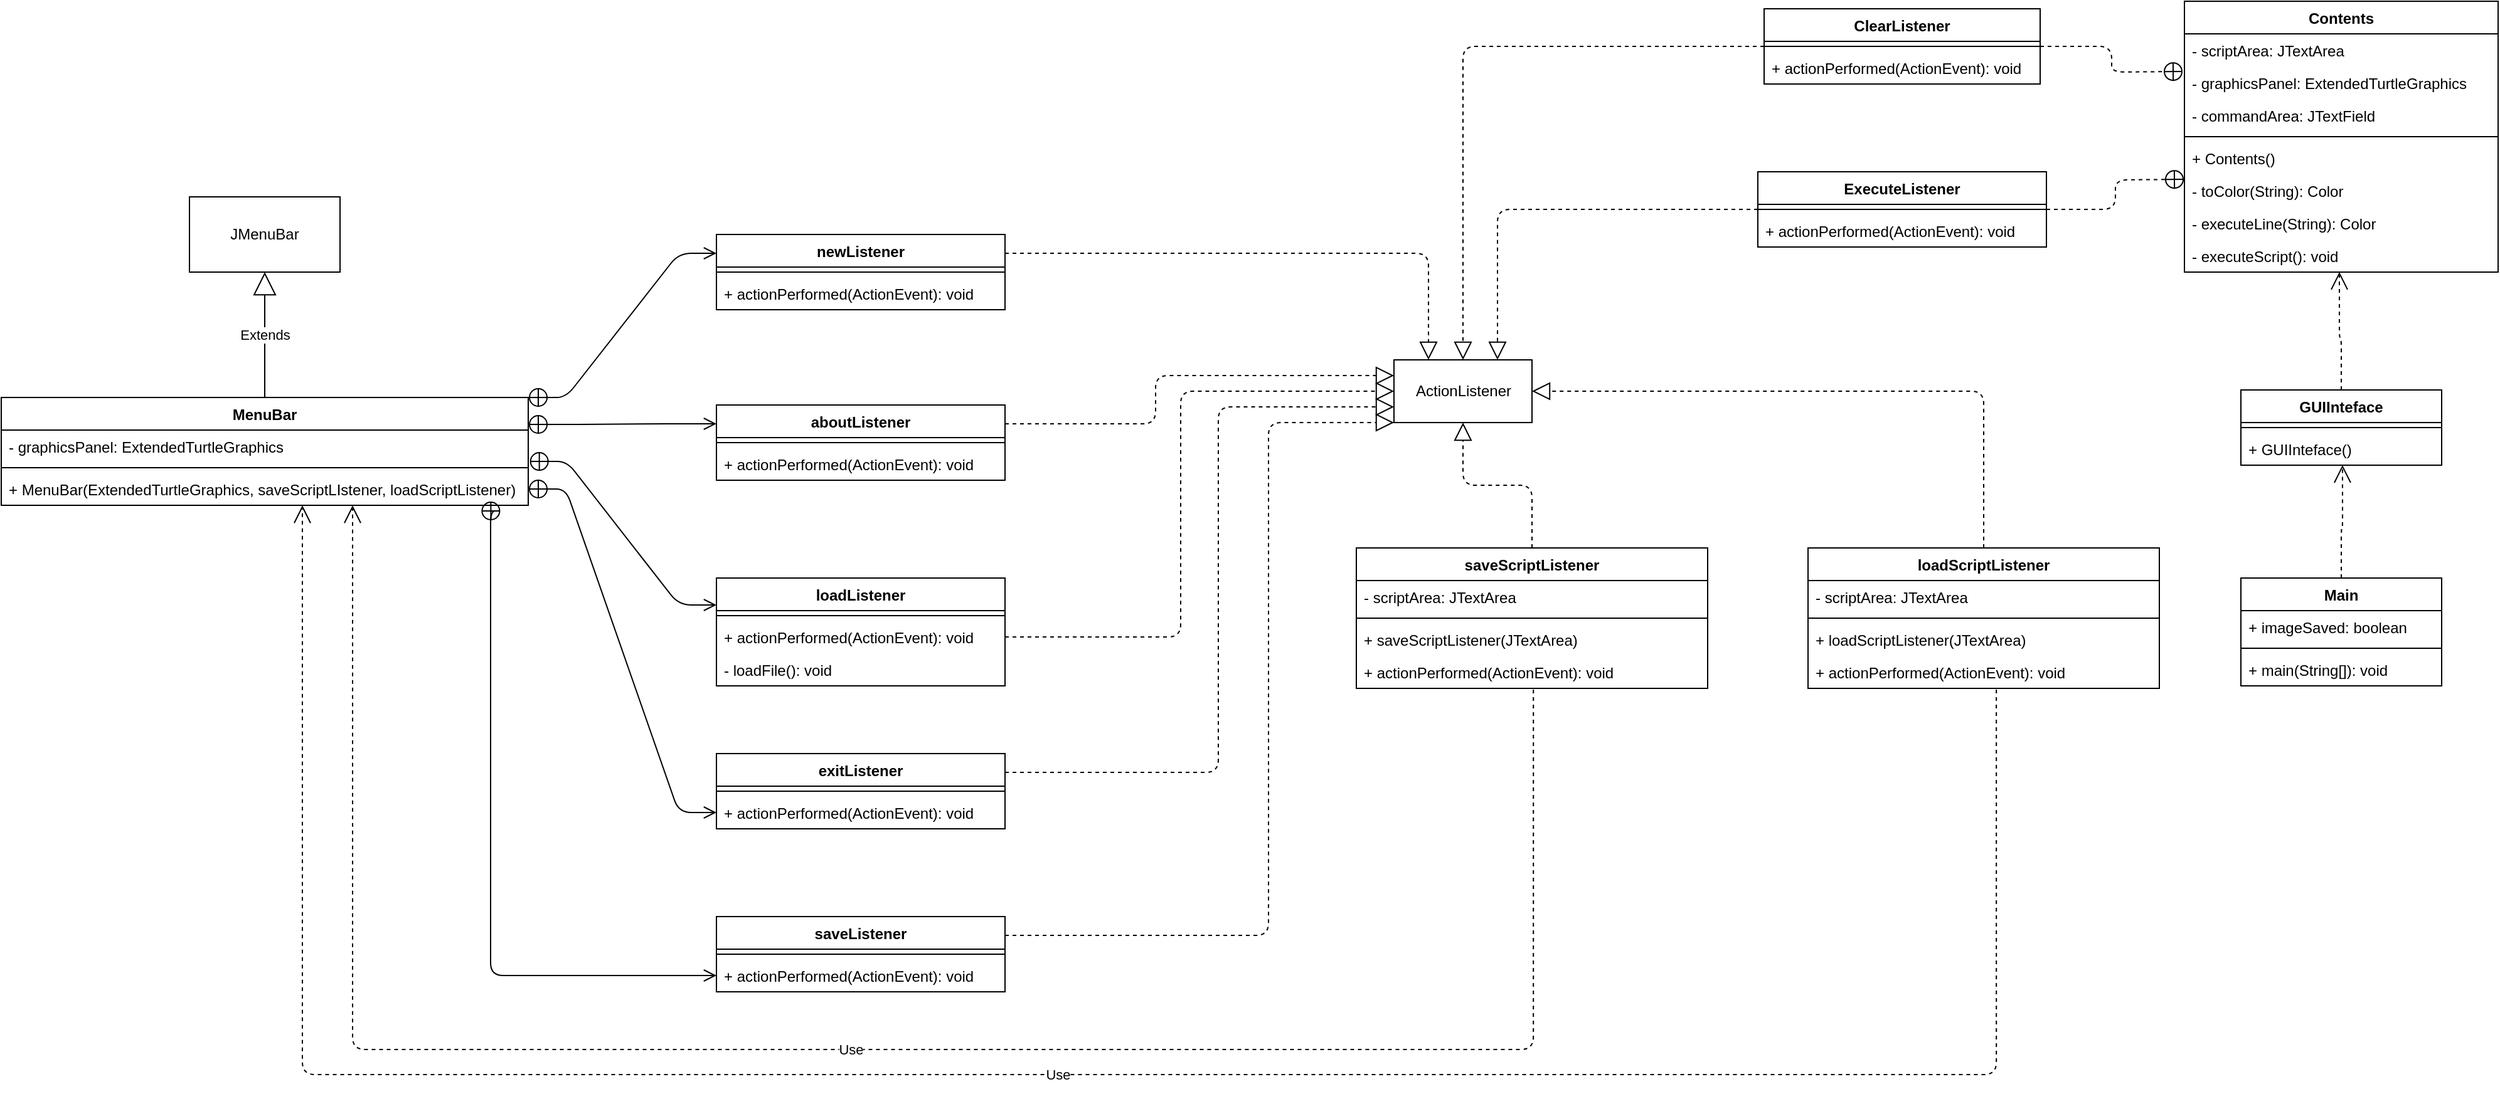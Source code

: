 <mxfile version="13.0.5" type="github"><diagram id="C5RBs43oDa-KdzZeNtuy" name="Page-1"><mxGraphModel dx="3332" dy="907" grid="1" gridSize="10" guides="1" tooltips="1" connect="1" arrows="1" fold="1" page="1" pageScale="1" pageWidth="827" pageHeight="1169" math="0" shadow="0"><root><mxCell id="WIyWlLk6GJQsqaUBKTNV-0"/><mxCell id="WIyWlLk6GJQsqaUBKTNV-1" parent="WIyWlLk6GJQsqaUBKTNV-0"/><mxCell id="8tOuhUFUmtb5le97mj-B-75" style="edgeStyle=orthogonalEdgeStyle;rounded=1;orthogonalLoop=1;jettySize=auto;html=1;exitX=1;exitY=0.25;exitDx=0;exitDy=0;entryX=0.25;entryY=0;entryDx=0;entryDy=0;dashed=1;endArrow=block;endFill=0;endSize=12;" parent="WIyWlLk6GJQsqaUBKTNV-1" source="8tOuhUFUmtb5le97mj-B-15" target="3CG09O5BTPjAjFMpl6pU-7" edge="1"><mxGeometry relative="1" as="geometry"/></mxCell><mxCell id="8tOuhUFUmtb5le97mj-B-76" style="edgeStyle=orthogonalEdgeStyle;rounded=1;orthogonalLoop=1;jettySize=auto;html=1;exitX=1;exitY=0.25;exitDx=0;exitDy=0;entryX=0;entryY=0.25;entryDx=0;entryDy=0;dashed=1;endArrow=block;endFill=0;endSize=12;" parent="WIyWlLk6GJQsqaUBKTNV-1" source="8tOuhUFUmtb5le97mj-B-21" target="3CG09O5BTPjAjFMpl6pU-7" edge="1"><mxGeometry relative="1" as="geometry"><Array as="points"><mxPoint x="-360" y="507"/><mxPoint x="-360" y="469"/></Array></mxGeometry></mxCell><mxCell id="8tOuhUFUmtb5le97mj-B-78" style="edgeStyle=orthogonalEdgeStyle;rounded=1;orthogonalLoop=1;jettySize=auto;html=1;exitX=1;exitY=0.25;exitDx=0;exitDy=0;entryX=0;entryY=0.75;entryDx=0;entryDy=0;dashed=1;endArrow=block;endFill=0;endSize=12;" parent="WIyWlLk6GJQsqaUBKTNV-1" source="8tOuhUFUmtb5le97mj-B-27" target="3CG09O5BTPjAjFMpl6pU-7" edge="1"><mxGeometry relative="1" as="geometry"><Array as="points"><mxPoint x="-310" y="785"/><mxPoint x="-310" y="494"/></Array></mxGeometry></mxCell><mxCell id="8tOuhUFUmtb5le97mj-B-80" style="edgeStyle=orthogonalEdgeStyle;rounded=1;orthogonalLoop=1;jettySize=auto;html=1;exitX=1;exitY=0.25;exitDx=0;exitDy=0;entryX=0;entryY=1;entryDx=0;entryDy=0;dashed=1;endArrow=block;endFill=0;endSize=12;" parent="WIyWlLk6GJQsqaUBKTNV-1" source="8tOuhUFUmtb5le97mj-B-32" target="3CG09O5BTPjAjFMpl6pU-7" edge="1"><mxGeometry relative="1" as="geometry"><Array as="points"><mxPoint x="-270" y="915"/><mxPoint x="-270" y="506"/></Array></mxGeometry></mxCell><mxCell id="5SYZePL-gJ5lU4AXQO60-35" style="edgeStyle=orthogonalEdgeStyle;rounded=1;orthogonalLoop=1;jettySize=auto;html=1;exitX=0;exitY=0.5;exitDx=0;exitDy=0;entryX=0.5;entryY=0;entryDx=0;entryDy=0;endArrow=block;endFill=0;endSize=12;dashed=1;" parent="WIyWlLk6GJQsqaUBKTNV-1" source="5SYZePL-gJ5lU4AXQO60-6" target="3CG09O5BTPjAjFMpl6pU-7" edge="1"><mxGeometry relative="1" as="geometry"/></mxCell><mxCell id="3CG09O5BTPjAjFMpl6pU-7" value="ActionListener" style="html=1;" parent="WIyWlLk6GJQsqaUBKTNV-1" vertex="1"><mxGeometry x="-170" y="456" width="110" height="50" as="geometry"/></mxCell><mxCell id="8tOuhUFUmtb5le97mj-B-45" value="" style="endArrow=open;startArrow=circlePlus;endFill=0;startFill=0;endSize=8;html=1;exitX=1;exitY=0;exitDx=0;exitDy=0;entryX=0;entryY=0.25;entryDx=0;entryDy=0;rounded=1;edgeStyle=entityRelationEdgeStyle;" parent="WIyWlLk6GJQsqaUBKTNV-1" source="8tOuhUFUmtb5le97mj-B-11" target="8tOuhUFUmtb5le97mj-B-15" edge="1"><mxGeometry width="160" relative="1" as="geometry"><mxPoint x="-770" y="506" as="sourcePoint"/><mxPoint x="-780" y="726" as="targetPoint"/></mxGeometry></mxCell><mxCell id="8tOuhUFUmtb5le97mj-B-47" value="" style="endArrow=open;startArrow=circlePlus;endFill=0;startFill=0;endSize=8;html=1;exitX=1;exitY=0.25;exitDx=0;exitDy=0;entryX=0;entryY=0.25;entryDx=0;entryDy=0;rounded=1;edgeStyle=entityRelationEdgeStyle;" parent="WIyWlLk6GJQsqaUBKTNV-1" source="8tOuhUFUmtb5le97mj-B-11" target="8tOuhUFUmtb5le97mj-B-21" edge="1"><mxGeometry width="160" relative="1" as="geometry"><mxPoint x="-1240" y="716" as="sourcePoint"/><mxPoint x="-1080" y="716" as="targetPoint"/></mxGeometry></mxCell><mxCell id="8tOuhUFUmtb5le97mj-B-48" value="" style="endArrow=open;startArrow=circlePlus;endFill=0;startFill=0;endSize=8;html=1;exitX=1.002;exitY=-0.038;exitDx=0;exitDy=0;exitPerimeter=0;entryX=0;entryY=0.25;entryDx=0;entryDy=0;rounded=1;edgeStyle=entityRelationEdgeStyle;" parent="WIyWlLk6GJQsqaUBKTNV-1" target="8tOuhUFUmtb5le97mj-B-24" edge="1"><mxGeometry width="160" relative="1" as="geometry"><mxPoint x="-859.16" y="537.012" as="sourcePoint"/><mxPoint x="-1040" y="796" as="targetPoint"/></mxGeometry></mxCell><mxCell id="8tOuhUFUmtb5le97mj-B-59" value="" style="endArrow=block;dashed=1;endFill=0;endSize=12;html=1;exitX=0.5;exitY=0;exitDx=0;exitDy=0;entryX=1;entryY=0.5;entryDx=0;entryDy=0;edgeStyle=orthogonalEdgeStyle;" parent="WIyWlLk6GJQsqaUBKTNV-1" source="8tOuhUFUmtb5le97mj-B-4" target="3CG09O5BTPjAjFMpl6pU-7" edge="1"><mxGeometry width="160" relative="1" as="geometry"><mxPoint x="250" y="496" as="sourcePoint"/><mxPoint x="90" y="496" as="targetPoint"/></mxGeometry></mxCell><mxCell id="8tOuhUFUmtb5le97mj-B-61" value="" style="endArrow=block;dashed=1;endFill=0;endSize=12;html=1;exitX=0.5;exitY=0;exitDx=0;exitDy=0;entryX=0.5;entryY=1;entryDx=0;entryDy=0;edgeStyle=orthogonalEdgeStyle;" parent="WIyWlLk6GJQsqaUBKTNV-1" source="3CG09O5BTPjAjFMpl6pU-0" target="3CG09O5BTPjAjFMpl6pU-7" edge="1"><mxGeometry width="160" relative="1" as="geometry"><mxPoint x="-30" y="566" as="sourcePoint"/><mxPoint x="-190" y="566" as="targetPoint"/></mxGeometry></mxCell><mxCell id="8tOuhUFUmtb5le97mj-B-81" value="Use" style="endArrow=open;endSize=12;dashed=1;html=1;exitX=0.504;exitY=1.038;exitDx=0;exitDy=0;exitPerimeter=0;edgeStyle=orthogonalEdgeStyle;" parent="WIyWlLk6GJQsqaUBKTNV-1" source="3CG09O5BTPjAjFMpl6pU-6" target="8tOuhUFUmtb5le97mj-B-14" edge="1"><mxGeometry width="160" relative="1" as="geometry"><mxPoint x="-1000" y="776" as="sourcePoint"/><mxPoint x="-1160" y="776" as="targetPoint"/><Array as="points"><mxPoint x="-59" y="1006"/><mxPoint x="-1000" y="1006"/></Array></mxGeometry></mxCell><mxCell id="8tOuhUFUmtb5le97mj-B-82" value="Use" style="endArrow=open;endSize=12;dashed=1;html=1;exitX=0.536;exitY=1.038;exitDx=0;exitDy=0;exitPerimeter=0;edgeStyle=orthogonalEdgeStyle;" parent="WIyWlLk6GJQsqaUBKTNV-1" source="8tOuhUFUmtb5le97mj-B-8" target="8tOuhUFUmtb5le97mj-B-14" edge="1"><mxGeometry width="160" relative="1" as="geometry"><mxPoint x="260" y="776" as="sourcePoint"/><mxPoint x="-1110" y="626" as="targetPoint"/><Array as="points"><mxPoint x="310" y="1026"/><mxPoint x="-1040" y="1026"/></Array></mxGeometry></mxCell><mxCell id="8tOuhUFUmtb5le97mj-B-77" style="edgeStyle=orthogonalEdgeStyle;rounded=1;orthogonalLoop=1;jettySize=auto;html=1;exitX=1;exitY=0.5;exitDx=0;exitDy=0;entryX=0;entryY=0.5;entryDx=0;entryDy=0;dashed=1;endArrow=block;endFill=0;endSize=12;" parent="WIyWlLk6GJQsqaUBKTNV-1" source="8tOuhUFUmtb5le97mj-B-26" target="3CG09O5BTPjAjFMpl6pU-7" edge="1"><mxGeometry relative="1" as="geometry"><Array as="points"><mxPoint x="-340" y="677"/><mxPoint x="-340" y="481"/></Array></mxGeometry></mxCell><mxCell id="5SYZePL-gJ5lU4AXQO60-1" value="JMenuBar" style="rounded=0;whiteSpace=wrap;html=1;" parent="WIyWlLk6GJQsqaUBKTNV-1" vertex="1"><mxGeometry x="-1130" y="326" width="120" height="60" as="geometry"/></mxCell><mxCell id="5SYZePL-gJ5lU4AXQO60-5" value="Extends" style="endArrow=block;endSize=16;endFill=0;html=1;exitX=0.5;exitY=0;exitDx=0;exitDy=0;entryX=0.5;entryY=1;entryDx=0;entryDy=0;" parent="WIyWlLk6GJQsqaUBKTNV-1" source="8tOuhUFUmtb5le97mj-B-11" target="5SYZePL-gJ5lU4AXQO60-1" edge="1"><mxGeometry width="160" relative="1" as="geometry"><mxPoint x="-1090" y="446" as="sourcePoint"/><mxPoint x="-930" y="446" as="targetPoint"/></mxGeometry></mxCell><mxCell id="5SYZePL-gJ5lU4AXQO60-36" style="edgeStyle=orthogonalEdgeStyle;rounded=1;orthogonalLoop=1;jettySize=auto;html=1;entryX=0.75;entryY=0;entryDx=0;entryDy=0;dashed=1;endArrow=block;endFill=0;endSize=12;" parent="WIyWlLk6GJQsqaUBKTNV-1" source="5SYZePL-gJ5lU4AXQO60-22" target="3CG09O5BTPjAjFMpl6pU-7" edge="1"><mxGeometry relative="1" as="geometry"/></mxCell><mxCell id="5SYZePL-gJ5lU4AXQO60-39" style="edgeStyle=orthogonalEdgeStyle;rounded=1;orthogonalLoop=1;jettySize=auto;html=1;dashed=1;endArrow=circlePlus;endFill=0;endSize=6;" parent="WIyWlLk6GJQsqaUBKTNV-1" source="5SYZePL-gJ5lU4AXQO60-22" edge="1"><mxGeometry relative="1" as="geometry"><mxPoint x="460" y="312" as="targetPoint"/></mxGeometry></mxCell><mxCell id="5SYZePL-gJ5lU4AXQO60-38" style="edgeStyle=orthogonalEdgeStyle;rounded=1;orthogonalLoop=1;jettySize=auto;html=1;dashed=1;endArrow=circlePlus;endFill=0;endSize=6;" parent="WIyWlLk6GJQsqaUBKTNV-1" source="5SYZePL-gJ5lU4AXQO60-6" edge="1"><mxGeometry relative="1" as="geometry"><mxPoint x="459" y="226" as="targetPoint"/></mxGeometry></mxCell><mxCell id="8tOuhUFUmtb5le97mj-B-15" value="newListener" style="swimlane;fontStyle=1;align=center;verticalAlign=top;childLayout=stackLayout;horizontal=1;startSize=26;horizontalStack=0;resizeParent=1;resizeParentMax=0;resizeLast=0;collapsible=1;marginBottom=0;" parent="WIyWlLk6GJQsqaUBKTNV-1" vertex="1"><mxGeometry x="-710" y="356" width="230" height="60" as="geometry"/></mxCell><mxCell id="8tOuhUFUmtb5le97mj-B-17" value="" style="line;strokeWidth=1;fillColor=none;align=left;verticalAlign=middle;spacingTop=-1;spacingLeft=3;spacingRight=3;rotatable=0;labelPosition=right;points=[];portConstraint=eastwest;" parent="8tOuhUFUmtb5le97mj-B-15" vertex="1"><mxGeometry y="26" width="230" height="8" as="geometry"/></mxCell><mxCell id="8tOuhUFUmtb5le97mj-B-18" value="+ actionPerformed(ActionEvent): void" style="text;strokeColor=none;fillColor=none;align=left;verticalAlign=top;spacingLeft=4;spacingRight=4;overflow=hidden;rotatable=0;points=[[0,0.5],[1,0.5]];portConstraint=eastwest;" parent="8tOuhUFUmtb5le97mj-B-15" vertex="1"><mxGeometry y="34" width="230" height="26" as="geometry"/></mxCell><mxCell id="8tOuhUFUmtb5le97mj-B-21" value="aboutListener" style="swimlane;fontStyle=1;align=center;verticalAlign=top;childLayout=stackLayout;horizontal=1;startSize=26;horizontalStack=0;resizeParent=1;resizeParentMax=0;resizeLast=0;collapsible=1;marginBottom=0;" parent="WIyWlLk6GJQsqaUBKTNV-1" vertex="1"><mxGeometry x="-710" y="492" width="230" height="60" as="geometry"/></mxCell><mxCell id="8tOuhUFUmtb5le97mj-B-22" value="" style="line;strokeWidth=1;fillColor=none;align=left;verticalAlign=middle;spacingTop=-1;spacingLeft=3;spacingRight=3;rotatable=0;labelPosition=right;points=[];portConstraint=eastwest;" parent="8tOuhUFUmtb5le97mj-B-21" vertex="1"><mxGeometry y="26" width="230" height="8" as="geometry"/></mxCell><mxCell id="8tOuhUFUmtb5le97mj-B-23" value="+ actionPerformed(ActionEvent): void" style="text;strokeColor=none;fillColor=none;align=left;verticalAlign=top;spacingLeft=4;spacingRight=4;overflow=hidden;rotatable=0;points=[[0,0.5],[1,0.5]];portConstraint=eastwest;" parent="8tOuhUFUmtb5le97mj-B-21" vertex="1"><mxGeometry y="34" width="230" height="26" as="geometry"/></mxCell><mxCell id="8tOuhUFUmtb5le97mj-B-24" value="loadListener" style="swimlane;fontStyle=1;align=center;verticalAlign=top;childLayout=stackLayout;horizontal=1;startSize=26;horizontalStack=0;resizeParent=1;resizeParentMax=0;resizeLast=0;collapsible=1;marginBottom=0;" parent="WIyWlLk6GJQsqaUBKTNV-1" vertex="1"><mxGeometry x="-710" y="630" width="230" height="86" as="geometry"/></mxCell><mxCell id="8tOuhUFUmtb5le97mj-B-25" value="" style="line;strokeWidth=1;fillColor=none;align=left;verticalAlign=middle;spacingTop=-1;spacingLeft=3;spacingRight=3;rotatable=0;labelPosition=right;points=[];portConstraint=eastwest;" parent="8tOuhUFUmtb5le97mj-B-24" vertex="1"><mxGeometry y="26" width="230" height="8" as="geometry"/></mxCell><mxCell id="8tOuhUFUmtb5le97mj-B-26" value="+ actionPerformed(ActionEvent): void" style="text;strokeColor=none;fillColor=none;align=left;verticalAlign=top;spacingLeft=4;spacingRight=4;overflow=hidden;rotatable=0;points=[[0,0.5],[1,0.5]];portConstraint=eastwest;" parent="8tOuhUFUmtb5le97mj-B-24" vertex="1"><mxGeometry y="34" width="230" height="26" as="geometry"/></mxCell><mxCell id="8tOuhUFUmtb5le97mj-B-46" value="- loadFile(): void" style="text;strokeColor=none;fillColor=none;align=left;verticalAlign=top;spacingLeft=4;spacingRight=4;overflow=hidden;rotatable=0;points=[[0,0.5],[1,0.5]];portConstraint=eastwest;" parent="8tOuhUFUmtb5le97mj-B-24" vertex="1"><mxGeometry y="60" width="230" height="26" as="geometry"/></mxCell><mxCell id="8tOuhUFUmtb5le97mj-B-27" value="exitListener" style="swimlane;fontStyle=1;align=center;verticalAlign=top;childLayout=stackLayout;horizontal=1;startSize=26;horizontalStack=0;resizeParent=1;resizeParentMax=0;resizeLast=0;collapsible=1;marginBottom=0;" parent="WIyWlLk6GJQsqaUBKTNV-1" vertex="1"><mxGeometry x="-710" y="770" width="230" height="60" as="geometry"/></mxCell><mxCell id="8tOuhUFUmtb5le97mj-B-28" value="" style="line;strokeWidth=1;fillColor=none;align=left;verticalAlign=middle;spacingTop=-1;spacingLeft=3;spacingRight=3;rotatable=0;labelPosition=right;points=[];portConstraint=eastwest;" parent="8tOuhUFUmtb5le97mj-B-27" vertex="1"><mxGeometry y="26" width="230" height="8" as="geometry"/></mxCell><mxCell id="8tOuhUFUmtb5le97mj-B-29" value="+ actionPerformed(ActionEvent): void" style="text;strokeColor=none;fillColor=none;align=left;verticalAlign=top;spacingLeft=4;spacingRight=4;overflow=hidden;rotatable=0;points=[[0,0.5],[1,0.5]];portConstraint=eastwest;" parent="8tOuhUFUmtb5le97mj-B-27" vertex="1"><mxGeometry y="34" width="230" height="26" as="geometry"/></mxCell><mxCell id="8tOuhUFUmtb5le97mj-B-32" value="saveListener" style="swimlane;fontStyle=1;align=center;verticalAlign=top;childLayout=stackLayout;horizontal=1;startSize=26;horizontalStack=0;resizeParent=1;resizeParentMax=0;resizeLast=0;collapsible=1;marginBottom=0;" parent="WIyWlLk6GJQsqaUBKTNV-1" vertex="1"><mxGeometry x="-710" y="900" width="230" height="60" as="geometry"/></mxCell><mxCell id="8tOuhUFUmtb5le97mj-B-33" value="" style="line;strokeWidth=1;fillColor=none;align=left;verticalAlign=middle;spacingTop=-1;spacingLeft=3;spacingRight=3;rotatable=0;labelPosition=right;points=[];portConstraint=eastwest;" parent="8tOuhUFUmtb5le97mj-B-32" vertex="1"><mxGeometry y="26" width="230" height="8" as="geometry"/></mxCell><mxCell id="8tOuhUFUmtb5le97mj-B-34" value="+ actionPerformed(ActionEvent): void" style="text;strokeColor=none;fillColor=none;align=left;verticalAlign=top;spacingLeft=4;spacingRight=4;overflow=hidden;rotatable=0;points=[[0,0.5],[1,0.5]];portConstraint=eastwest;" parent="8tOuhUFUmtb5le97mj-B-32" vertex="1"><mxGeometry y="34" width="230" height="26" as="geometry"/></mxCell><mxCell id="3CG09O5BTPjAjFMpl6pU-0" value="saveScriptListener" style="swimlane;fontStyle=1;align=center;verticalAlign=top;childLayout=stackLayout;horizontal=1;startSize=26;horizontalStack=0;resizeParent=1;resizeParentMax=0;resizeLast=0;collapsible=1;marginBottom=0;" parent="WIyWlLk6GJQsqaUBKTNV-1" vertex="1"><mxGeometry x="-200" y="606" width="280" height="112" as="geometry"/></mxCell><mxCell id="3CG09O5BTPjAjFMpl6pU-1" value="- scriptArea: JTextArea" style="text;strokeColor=none;fillColor=none;align=left;verticalAlign=top;spacingLeft=4;spacingRight=4;overflow=hidden;rotatable=0;points=[[0,0.5],[1,0.5]];portConstraint=eastwest;" parent="3CG09O5BTPjAjFMpl6pU-0" vertex="1"><mxGeometry y="26" width="280" height="26" as="geometry"/></mxCell><mxCell id="3CG09O5BTPjAjFMpl6pU-2" value="" style="line;strokeWidth=1;fillColor=none;align=left;verticalAlign=middle;spacingTop=-1;spacingLeft=3;spacingRight=3;rotatable=0;labelPosition=right;points=[];portConstraint=eastwest;" parent="3CG09O5BTPjAjFMpl6pU-0" vertex="1"><mxGeometry y="52" width="280" height="8" as="geometry"/></mxCell><mxCell id="3CG09O5BTPjAjFMpl6pU-5" value="+ saveScriptListener(JTextArea)" style="text;strokeColor=none;fillColor=none;align=left;verticalAlign=top;spacingLeft=4;spacingRight=4;overflow=hidden;rotatable=0;points=[[0,0.5],[1,0.5]];portConstraint=eastwest;" parent="3CG09O5BTPjAjFMpl6pU-0" vertex="1"><mxGeometry y="60" width="280" height="26" as="geometry"/></mxCell><mxCell id="3CG09O5BTPjAjFMpl6pU-6" value="+ actionPerformed(ActionEvent): void" style="text;strokeColor=none;fillColor=none;align=left;verticalAlign=top;spacingLeft=4;spacingRight=4;overflow=hidden;rotatable=0;points=[[0,0.5],[1,0.5]];portConstraint=eastwest;" parent="3CG09O5BTPjAjFMpl6pU-0" vertex="1"><mxGeometry y="86" width="280" height="26" as="geometry"/></mxCell><mxCell id="8tOuhUFUmtb5le97mj-B-4" value="loadScriptListener" style="swimlane;fontStyle=1;align=center;verticalAlign=top;childLayout=stackLayout;horizontal=1;startSize=26;horizontalStack=0;resizeParent=1;resizeParentMax=0;resizeLast=0;collapsible=1;marginBottom=0;" parent="WIyWlLk6GJQsqaUBKTNV-1" vertex="1"><mxGeometry x="160" y="606" width="280" height="112" as="geometry"/></mxCell><mxCell id="8tOuhUFUmtb5le97mj-B-5" value="- scriptArea: JTextArea" style="text;strokeColor=none;fillColor=none;align=left;verticalAlign=top;spacingLeft=4;spacingRight=4;overflow=hidden;rotatable=0;points=[[0,0.5],[1,0.5]];portConstraint=eastwest;" parent="8tOuhUFUmtb5le97mj-B-4" vertex="1"><mxGeometry y="26" width="280" height="26" as="geometry"/></mxCell><mxCell id="8tOuhUFUmtb5le97mj-B-6" value="" style="line;strokeWidth=1;fillColor=none;align=left;verticalAlign=middle;spacingTop=-1;spacingLeft=3;spacingRight=3;rotatable=0;labelPosition=right;points=[];portConstraint=eastwest;" parent="8tOuhUFUmtb5le97mj-B-4" vertex="1"><mxGeometry y="52" width="280" height="8" as="geometry"/></mxCell><mxCell id="8tOuhUFUmtb5le97mj-B-7" value="+ loadScriptListener(JTextArea)" style="text;strokeColor=none;fillColor=none;align=left;verticalAlign=top;spacingLeft=4;spacingRight=4;overflow=hidden;rotatable=0;points=[[0,0.5],[1,0.5]];portConstraint=eastwest;" parent="8tOuhUFUmtb5le97mj-B-4" vertex="1"><mxGeometry y="60" width="280" height="26" as="geometry"/></mxCell><mxCell id="8tOuhUFUmtb5le97mj-B-8" value="+ actionPerformed(ActionEvent): void" style="text;strokeColor=none;fillColor=none;align=left;verticalAlign=top;spacingLeft=4;spacingRight=4;overflow=hidden;rotatable=0;points=[[0,0.5],[1,0.5]];portConstraint=eastwest;" parent="8tOuhUFUmtb5le97mj-B-4" vertex="1"><mxGeometry y="86" width="280" height="26" as="geometry"/></mxCell><mxCell id="8tOuhUFUmtb5le97mj-B-11" value="MenuBar" style="swimlane;fontStyle=1;align=center;verticalAlign=top;childLayout=stackLayout;horizontal=1;startSize=26;horizontalStack=0;resizeParent=1;resizeParentMax=0;resizeLast=0;collapsible=1;marginBottom=0;" parent="WIyWlLk6GJQsqaUBKTNV-1" vertex="1"><mxGeometry x="-1280" y="486" width="420" height="86" as="geometry"><mxRectangle x="-760" y="110" width="80" height="26" as="alternateBounds"/></mxGeometry></mxCell><mxCell id="8tOuhUFUmtb5le97mj-B-12" value="- graphicsPanel: ExtendedTurtleGraphics" style="text;strokeColor=none;fillColor=none;align=left;verticalAlign=top;spacingLeft=4;spacingRight=4;overflow=hidden;rotatable=0;points=[[0,0.5],[1,0.5]];portConstraint=eastwest;" parent="8tOuhUFUmtb5le97mj-B-11" vertex="1"><mxGeometry y="26" width="420" height="26" as="geometry"/></mxCell><mxCell id="8tOuhUFUmtb5le97mj-B-13" value="" style="line;strokeWidth=1;fillColor=none;align=left;verticalAlign=middle;spacingTop=-1;spacingLeft=3;spacingRight=3;rotatable=0;labelPosition=right;points=[];portConstraint=eastwest;" parent="8tOuhUFUmtb5le97mj-B-11" vertex="1"><mxGeometry y="52" width="420" height="8" as="geometry"/></mxCell><mxCell id="8tOuhUFUmtb5le97mj-B-14" value="+ MenuBar(ExtendedTurtleGraphics, saveScriptLIstener, loadScriptListener)" style="text;strokeColor=none;fillColor=none;align=left;verticalAlign=top;spacingLeft=4;spacingRight=4;overflow=hidden;rotatable=0;points=[[0,0.5],[1,0.5]];portConstraint=eastwest;" parent="8tOuhUFUmtb5le97mj-B-11" vertex="1"><mxGeometry y="60" width="420" height="26" as="geometry"/></mxCell><mxCell id="5SYZePL-gJ5lU4AXQO60-22" value="ExecuteListener" style="swimlane;fontStyle=1;align=center;verticalAlign=top;childLayout=stackLayout;horizontal=1;startSize=26;horizontalStack=0;resizeParent=1;resizeParentMax=0;resizeLast=0;collapsible=1;marginBottom=0;" parent="WIyWlLk6GJQsqaUBKTNV-1" vertex="1"><mxGeometry x="120" y="306" width="230" height="60" as="geometry"/></mxCell><mxCell id="5SYZePL-gJ5lU4AXQO60-23" value="" style="line;strokeWidth=1;fillColor=none;align=left;verticalAlign=middle;spacingTop=-1;spacingLeft=3;spacingRight=3;rotatable=0;labelPosition=right;points=[];portConstraint=eastwest;" parent="5SYZePL-gJ5lU4AXQO60-22" vertex="1"><mxGeometry y="26" width="230" height="8" as="geometry"/></mxCell><mxCell id="5SYZePL-gJ5lU4AXQO60-24" value="+ actionPerformed(ActionEvent): void" style="text;strokeColor=none;fillColor=none;align=left;verticalAlign=top;spacingLeft=4;spacingRight=4;overflow=hidden;rotatable=0;points=[[0,0.5],[1,0.5]];portConstraint=eastwest;" parent="5SYZePL-gJ5lU4AXQO60-22" vertex="1"><mxGeometry y="34" width="230" height="26" as="geometry"/></mxCell><mxCell id="5SYZePL-gJ5lU4AXQO60-6" value="ClearListener" style="swimlane;fontStyle=1;align=center;verticalAlign=top;childLayout=stackLayout;horizontal=1;startSize=26;horizontalStack=0;resizeParent=1;resizeParentMax=0;resizeLast=0;collapsible=1;marginBottom=0;" parent="WIyWlLk6GJQsqaUBKTNV-1" vertex="1"><mxGeometry x="125" y="176" width="220" height="60" as="geometry"/></mxCell><mxCell id="5SYZePL-gJ5lU4AXQO60-8" value="" style="line;strokeWidth=1;fillColor=none;align=left;verticalAlign=middle;spacingTop=-1;spacingLeft=3;spacingRight=3;rotatable=0;labelPosition=right;points=[];portConstraint=eastwest;" parent="5SYZePL-gJ5lU4AXQO60-6" vertex="1"><mxGeometry y="26" width="220" height="8" as="geometry"/></mxCell><mxCell id="5SYZePL-gJ5lU4AXQO60-9" value="+ actionPerformed(ActionEvent): void" style="text;strokeColor=none;fillColor=none;align=left;verticalAlign=top;spacingLeft=4;spacingRight=4;overflow=hidden;rotatable=0;points=[[0,0.5],[1,0.5]];portConstraint=eastwest;" parent="5SYZePL-gJ5lU4AXQO60-6" vertex="1"><mxGeometry y="34" width="220" height="26" as="geometry"/></mxCell><mxCell id="5SYZePL-gJ5lU4AXQO60-14" value="Contents" style="swimlane;fontStyle=1;align=center;verticalAlign=top;childLayout=stackLayout;horizontal=1;startSize=26;horizontalStack=0;resizeParent=1;resizeParentMax=0;resizeLast=0;collapsible=1;marginBottom=0;" parent="WIyWlLk6GJQsqaUBKTNV-1" vertex="1"><mxGeometry x="460.0" y="170" width="250" height="216" as="geometry"/></mxCell><mxCell id="5SYZePL-gJ5lU4AXQO60-15" value="- scriptArea: JTextArea" style="text;strokeColor=none;fillColor=none;align=left;verticalAlign=top;spacingLeft=4;spacingRight=4;overflow=hidden;rotatable=0;points=[[0,0.5],[1,0.5]];portConstraint=eastwest;" parent="5SYZePL-gJ5lU4AXQO60-14" vertex="1"><mxGeometry y="26" width="250" height="26" as="geometry"/></mxCell><mxCell id="5SYZePL-gJ5lU4AXQO60-27" value="- graphicsPanel: ExtendedTurtleGraphics" style="text;strokeColor=none;fillColor=none;align=left;verticalAlign=top;spacingLeft=4;spacingRight=4;overflow=hidden;rotatable=0;points=[[0,0.5],[1,0.5]];portConstraint=eastwest;" parent="5SYZePL-gJ5lU4AXQO60-14" vertex="1"><mxGeometry y="52" width="250" height="26" as="geometry"/></mxCell><mxCell id="5SYZePL-gJ5lU4AXQO60-28" value="- commandArea: JTextField" style="text;strokeColor=none;fillColor=none;align=left;verticalAlign=top;spacingLeft=4;spacingRight=4;overflow=hidden;rotatable=0;points=[[0,0.5],[1,0.5]];portConstraint=eastwest;" parent="5SYZePL-gJ5lU4AXQO60-14" vertex="1"><mxGeometry y="78" width="250" height="26" as="geometry"/></mxCell><mxCell id="5SYZePL-gJ5lU4AXQO60-16" value="" style="line;strokeWidth=1;fillColor=none;align=left;verticalAlign=middle;spacingTop=-1;spacingLeft=3;spacingRight=3;rotatable=0;labelPosition=right;points=[];portConstraint=eastwest;" parent="5SYZePL-gJ5lU4AXQO60-14" vertex="1"><mxGeometry y="104" width="250" height="8" as="geometry"/></mxCell><mxCell id="5SYZePL-gJ5lU4AXQO60-29" value="+ Contents()" style="text;strokeColor=none;fillColor=none;align=left;verticalAlign=top;spacingLeft=4;spacingRight=4;overflow=hidden;rotatable=0;points=[[0,0.5],[1,0.5]];portConstraint=eastwest;" parent="5SYZePL-gJ5lU4AXQO60-14" vertex="1"><mxGeometry y="112" width="250" height="26" as="geometry"/></mxCell><mxCell id="5SYZePL-gJ5lU4AXQO60-17" value="- toColor(String): Color" style="text;strokeColor=none;fillColor=none;align=left;verticalAlign=top;spacingLeft=4;spacingRight=4;overflow=hidden;rotatable=0;points=[[0,0.5],[1,0.5]];portConstraint=eastwest;" parent="5SYZePL-gJ5lU4AXQO60-14" vertex="1"><mxGeometry y="138" width="250" height="26" as="geometry"/></mxCell><mxCell id="5SYZePL-gJ5lU4AXQO60-30" value="- executeLine(String): Color" style="text;strokeColor=none;fillColor=none;align=left;verticalAlign=top;spacingLeft=4;spacingRight=4;overflow=hidden;rotatable=0;points=[[0,0.5],[1,0.5]];portConstraint=eastwest;" parent="5SYZePL-gJ5lU4AXQO60-14" vertex="1"><mxGeometry y="164" width="250" height="26" as="geometry"/></mxCell><mxCell id="5SYZePL-gJ5lU4AXQO60-31" value="- executeScript(): void" style="text;strokeColor=none;fillColor=none;align=left;verticalAlign=top;spacingLeft=4;spacingRight=4;overflow=hidden;rotatable=0;points=[[0,0.5],[1,0.5]];portConstraint=eastwest;" parent="5SYZePL-gJ5lU4AXQO60-14" vertex="1"><mxGeometry y="190" width="250" height="26" as="geometry"/></mxCell><mxCell id="5SYZePL-gJ5lU4AXQO60-40" style="edgeStyle=orthogonalEdgeStyle;rounded=1;orthogonalLoop=1;jettySize=auto;html=1;entryX=0.494;entryY=0.994;entryDx=0;entryDy=0;entryPerimeter=0;dashed=1;endArrow=open;endFill=0;endSize=12;" parent="WIyWlLk6GJQsqaUBKTNV-1" source="5SYZePL-gJ5lU4AXQO60-18" target="5SYZePL-gJ5lU4AXQO60-31" edge="1"><mxGeometry relative="1" as="geometry"/></mxCell><mxCell id="5SYZePL-gJ5lU4AXQO60-45" style="edgeStyle=orthogonalEdgeStyle;rounded=1;orthogonalLoop=1;jettySize=auto;html=1;entryX=0.506;entryY=0.994;entryDx=0;entryDy=0;entryPerimeter=0;dashed=1;endArrow=open;endFill=0;endSize=12;" parent="WIyWlLk6GJQsqaUBKTNV-1" source="5SYZePL-gJ5lU4AXQO60-41" target="5SYZePL-gJ5lU4AXQO60-21" edge="1"><mxGeometry relative="1" as="geometry"/></mxCell><mxCell id="5SYZePL-gJ5lU4AXQO60-41" value="Main" style="swimlane;fontStyle=1;align=center;verticalAlign=top;childLayout=stackLayout;horizontal=1;startSize=26;horizontalStack=0;resizeParent=1;resizeParentMax=0;resizeLast=0;collapsible=1;marginBottom=0;" parent="WIyWlLk6GJQsqaUBKTNV-1" vertex="1"><mxGeometry x="505.0" y="630" width="160" height="86" as="geometry"/></mxCell><mxCell id="5SYZePL-gJ5lU4AXQO60-42" value="+ imageSaved: boolean" style="text;strokeColor=none;fillColor=none;align=left;verticalAlign=top;spacingLeft=4;spacingRight=4;overflow=hidden;rotatable=0;points=[[0,0.5],[1,0.5]];portConstraint=eastwest;" parent="5SYZePL-gJ5lU4AXQO60-41" vertex="1"><mxGeometry y="26" width="160" height="26" as="geometry"/></mxCell><mxCell id="5SYZePL-gJ5lU4AXQO60-43" value="" style="line;strokeWidth=1;fillColor=none;align=left;verticalAlign=middle;spacingTop=-1;spacingLeft=3;spacingRight=3;rotatable=0;labelPosition=right;points=[];portConstraint=eastwest;" parent="5SYZePL-gJ5lU4AXQO60-41" vertex="1"><mxGeometry y="52" width="160" height="8" as="geometry"/></mxCell><mxCell id="5SYZePL-gJ5lU4AXQO60-44" value="+ main(String[]): void" style="text;strokeColor=none;fillColor=none;align=left;verticalAlign=top;spacingLeft=4;spacingRight=4;overflow=hidden;rotatable=0;points=[[0,0.5],[1,0.5]];portConstraint=eastwest;" parent="5SYZePL-gJ5lU4AXQO60-41" vertex="1"><mxGeometry y="60" width="160" height="26" as="geometry"/></mxCell><mxCell id="5SYZePL-gJ5lU4AXQO60-18" value="GUIInteface" style="swimlane;fontStyle=1;align=center;verticalAlign=top;childLayout=stackLayout;horizontal=1;startSize=26;horizontalStack=0;resizeParent=1;resizeParentMax=0;resizeLast=0;collapsible=1;marginBottom=0;" parent="WIyWlLk6GJQsqaUBKTNV-1" vertex="1"><mxGeometry x="505.0" y="480" width="160" height="60" as="geometry"/></mxCell><mxCell id="5SYZePL-gJ5lU4AXQO60-20" value="" style="line;strokeWidth=1;fillColor=none;align=left;verticalAlign=middle;spacingTop=-1;spacingLeft=3;spacingRight=3;rotatable=0;labelPosition=right;points=[];portConstraint=eastwest;" parent="5SYZePL-gJ5lU4AXQO60-18" vertex="1"><mxGeometry y="26" width="160" height="8" as="geometry"/></mxCell><mxCell id="5SYZePL-gJ5lU4AXQO60-21" value="+ GUIInteface()" style="text;strokeColor=none;fillColor=none;align=left;verticalAlign=top;spacingLeft=4;spacingRight=4;overflow=hidden;rotatable=0;points=[[0,0.5],[1,0.5]];portConstraint=eastwest;" parent="5SYZePL-gJ5lU4AXQO60-18" vertex="1"><mxGeometry y="34" width="160" height="26" as="geometry"/></mxCell><mxCell id="KRd-r5XBdkS2MT6WKajG-0" style="edgeStyle=entityRelationEdgeStyle;orthogonalLoop=1;jettySize=auto;html=1;exitX=1;exitY=0.5;exitDx=0;exitDy=0;entryX=0;entryY=0.5;entryDx=0;entryDy=0;rounded=1;endArrow=open;endFill=0;startArrow=circlePlus;startFill=0;endSize=8;" edge="1" parent="WIyWlLk6GJQsqaUBKTNV-1" source="8tOuhUFUmtb5le97mj-B-14" target="8tOuhUFUmtb5le97mj-B-29"><mxGeometry relative="1" as="geometry"/></mxCell><mxCell id="KRd-r5XBdkS2MT6WKajG-3" value="" style="endArrow=open;startArrow=circlePlus;endFill=0;startFill=0;endSize=8;html=1;exitX=0.91;exitY=1.174;exitDx=0;exitDy=0;exitPerimeter=0;entryX=0;entryY=0.5;entryDx=0;entryDy=0;edgeStyle=orthogonalEdgeStyle;" edge="1" parent="WIyWlLk6GJQsqaUBKTNV-1" source="8tOuhUFUmtb5le97mj-B-14" target="8tOuhUFUmtb5le97mj-B-34"><mxGeometry width="160" relative="1" as="geometry"><mxPoint x="-900" y="790" as="sourcePoint"/><mxPoint x="-740" y="790" as="targetPoint"/><Array as="points"><mxPoint x="-890" y="577"/><mxPoint x="-890" y="947"/></Array></mxGeometry></mxCell></root></mxGraphModel></diagram></mxfile>